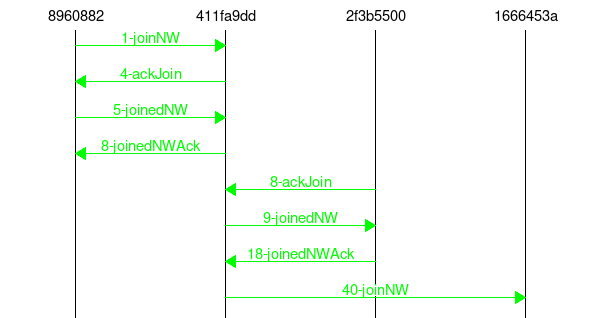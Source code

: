 msc { 
8960882,411fa9dd,2f3b5500,1666453a;

8960882=>411fa9dd [label="1-joinNW", textcolor="green", linecolor="green"];
411fa9dd=>8960882 [label="4-ackJoin", textcolor="green", linecolor="green"];
8960882=>411fa9dd [label="5-joinedNW", textcolor="green", linecolor="green"];
411fa9dd=>8960882 [label="8-joinedNWAck", textcolor="green", linecolor="green"];
2f3b5500=>411fa9dd [label="8-ackJoin", textcolor="green", linecolor="green"];
411fa9dd=>2f3b5500 [label="9-joinedNW", textcolor="green", linecolor="green"];
2f3b5500=>411fa9dd [label="18-joinedNWAck", textcolor="green", linecolor="green"];
411fa9dd=>1666453a [label="40-joinNW", textcolor="green", linecolor="green"];
}
